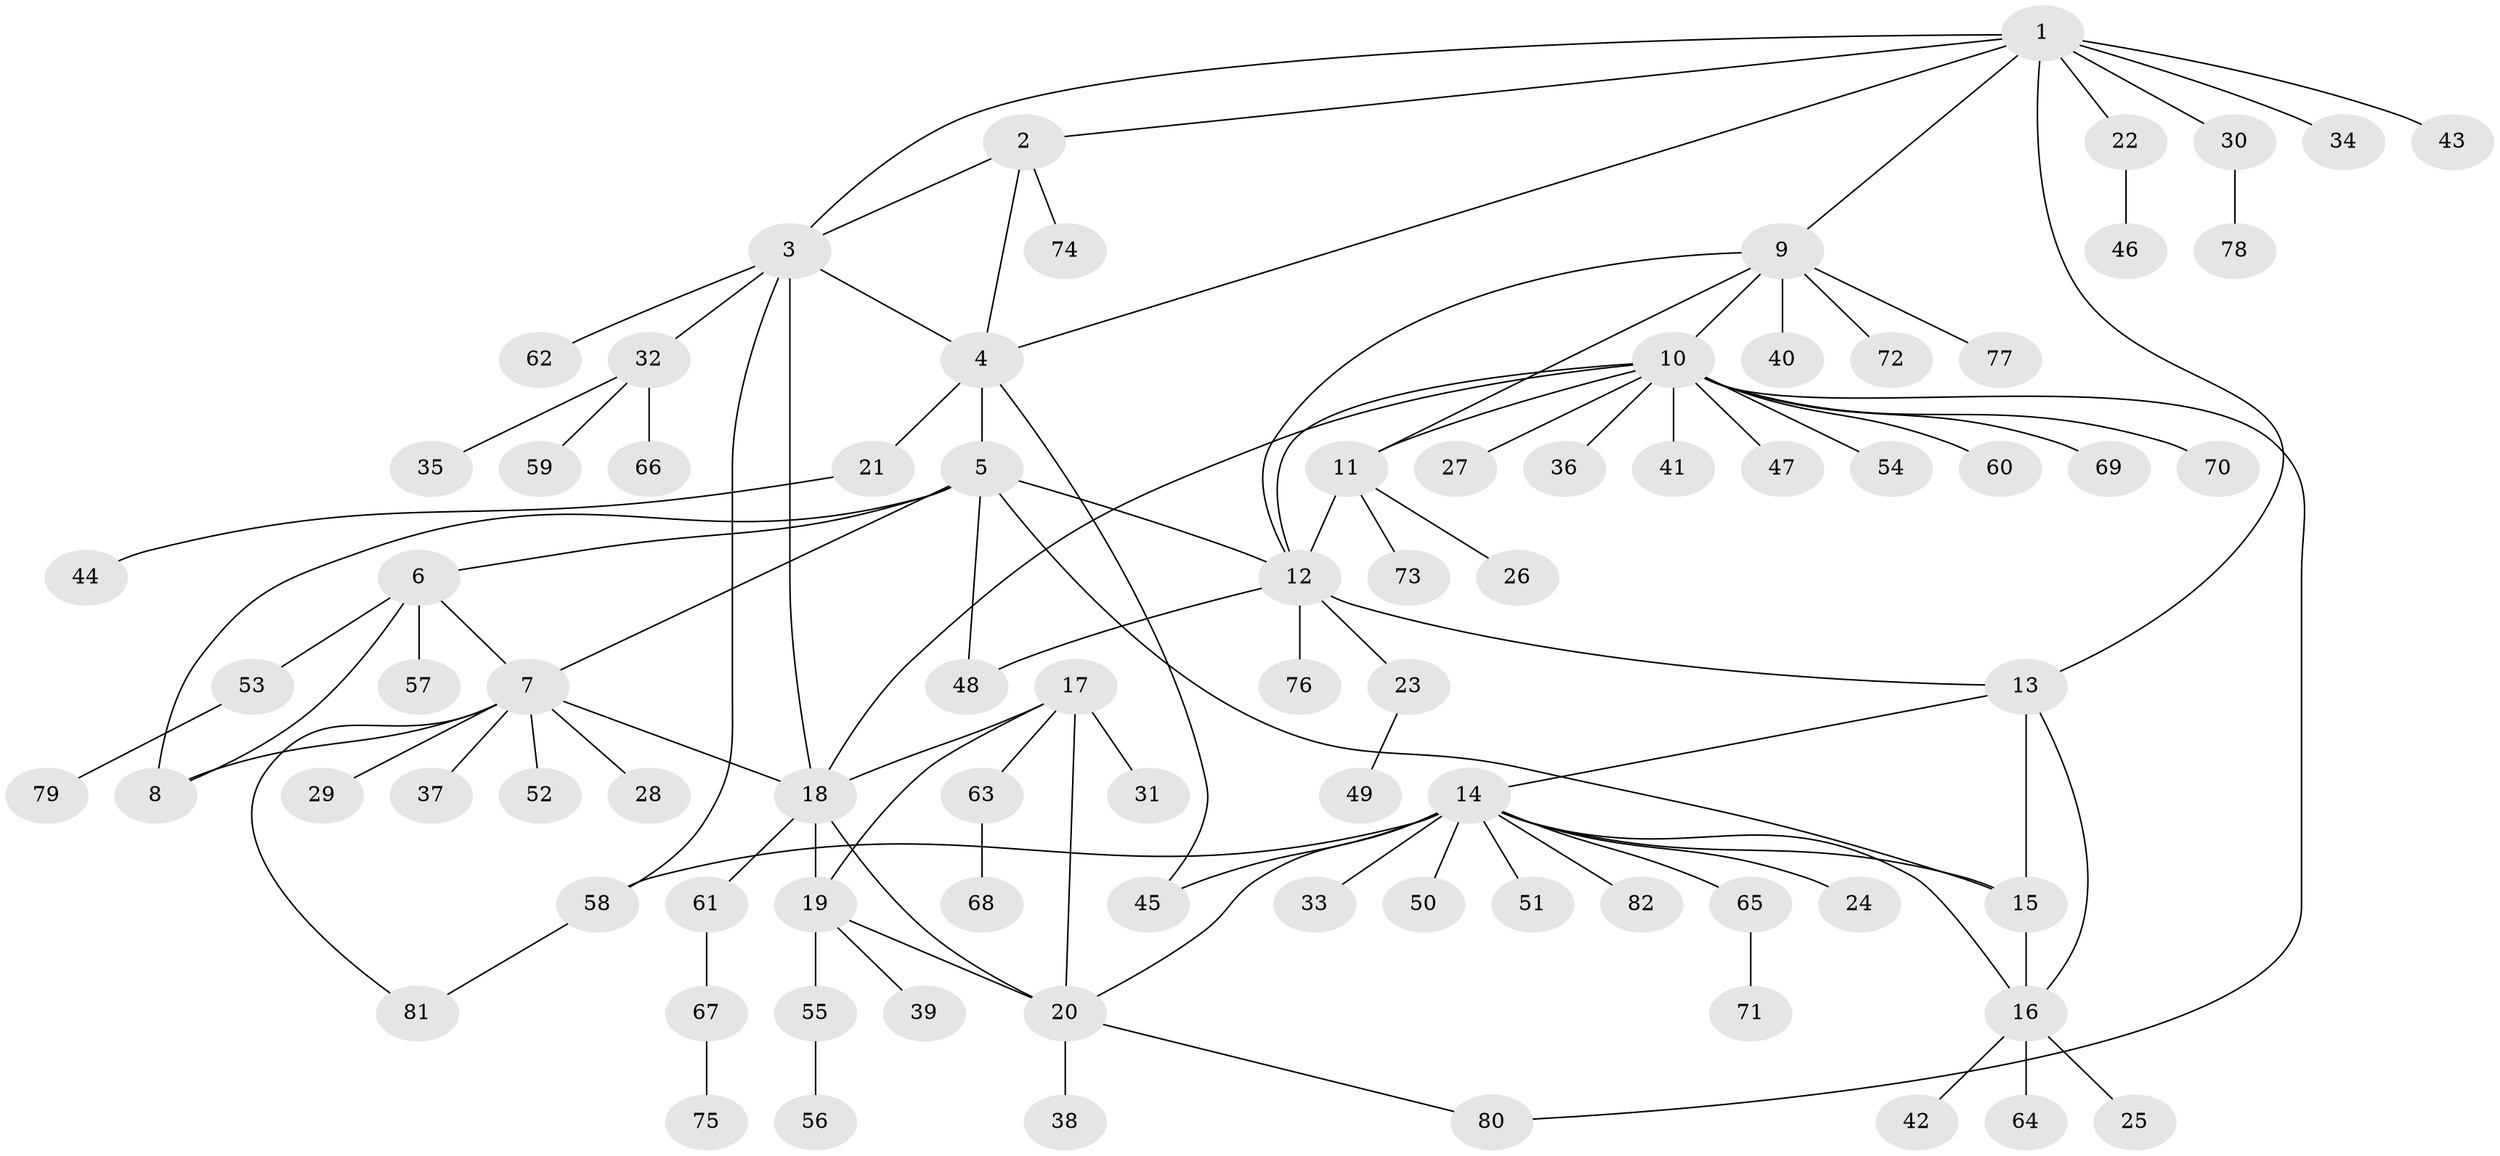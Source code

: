 // Generated by graph-tools (version 1.1) at 2025/50/03/09/25 03:50:41]
// undirected, 82 vertices, 107 edges
graph export_dot {
graph [start="1"]
  node [color=gray90,style=filled];
  1;
  2;
  3;
  4;
  5;
  6;
  7;
  8;
  9;
  10;
  11;
  12;
  13;
  14;
  15;
  16;
  17;
  18;
  19;
  20;
  21;
  22;
  23;
  24;
  25;
  26;
  27;
  28;
  29;
  30;
  31;
  32;
  33;
  34;
  35;
  36;
  37;
  38;
  39;
  40;
  41;
  42;
  43;
  44;
  45;
  46;
  47;
  48;
  49;
  50;
  51;
  52;
  53;
  54;
  55;
  56;
  57;
  58;
  59;
  60;
  61;
  62;
  63;
  64;
  65;
  66;
  67;
  68;
  69;
  70;
  71;
  72;
  73;
  74;
  75;
  76;
  77;
  78;
  79;
  80;
  81;
  82;
  1 -- 2;
  1 -- 3;
  1 -- 4;
  1 -- 9;
  1 -- 13;
  1 -- 22;
  1 -- 30;
  1 -- 34;
  1 -- 43;
  2 -- 3;
  2 -- 4;
  2 -- 74;
  3 -- 4;
  3 -- 18;
  3 -- 32;
  3 -- 58;
  3 -- 62;
  4 -- 5;
  4 -- 21;
  4 -- 45;
  5 -- 6;
  5 -- 7;
  5 -- 8;
  5 -- 12;
  5 -- 15;
  5 -- 48;
  6 -- 7;
  6 -- 8;
  6 -- 53;
  6 -- 57;
  7 -- 8;
  7 -- 18;
  7 -- 28;
  7 -- 29;
  7 -- 37;
  7 -- 52;
  7 -- 81;
  9 -- 10;
  9 -- 11;
  9 -- 12;
  9 -- 40;
  9 -- 72;
  9 -- 77;
  10 -- 11;
  10 -- 12;
  10 -- 18;
  10 -- 27;
  10 -- 36;
  10 -- 41;
  10 -- 47;
  10 -- 54;
  10 -- 60;
  10 -- 69;
  10 -- 70;
  10 -- 80;
  11 -- 12;
  11 -- 26;
  11 -- 73;
  12 -- 13;
  12 -- 23;
  12 -- 48;
  12 -- 76;
  13 -- 14;
  13 -- 15;
  13 -- 16;
  14 -- 15;
  14 -- 16;
  14 -- 20;
  14 -- 24;
  14 -- 33;
  14 -- 45;
  14 -- 50;
  14 -- 51;
  14 -- 58;
  14 -- 65;
  14 -- 82;
  15 -- 16;
  16 -- 25;
  16 -- 42;
  16 -- 64;
  17 -- 18;
  17 -- 19;
  17 -- 20;
  17 -- 31;
  17 -- 63;
  18 -- 19;
  18 -- 20;
  18 -- 61;
  19 -- 20;
  19 -- 39;
  19 -- 55;
  20 -- 38;
  20 -- 80;
  21 -- 44;
  22 -- 46;
  23 -- 49;
  30 -- 78;
  32 -- 35;
  32 -- 59;
  32 -- 66;
  53 -- 79;
  55 -- 56;
  58 -- 81;
  61 -- 67;
  63 -- 68;
  65 -- 71;
  67 -- 75;
}
